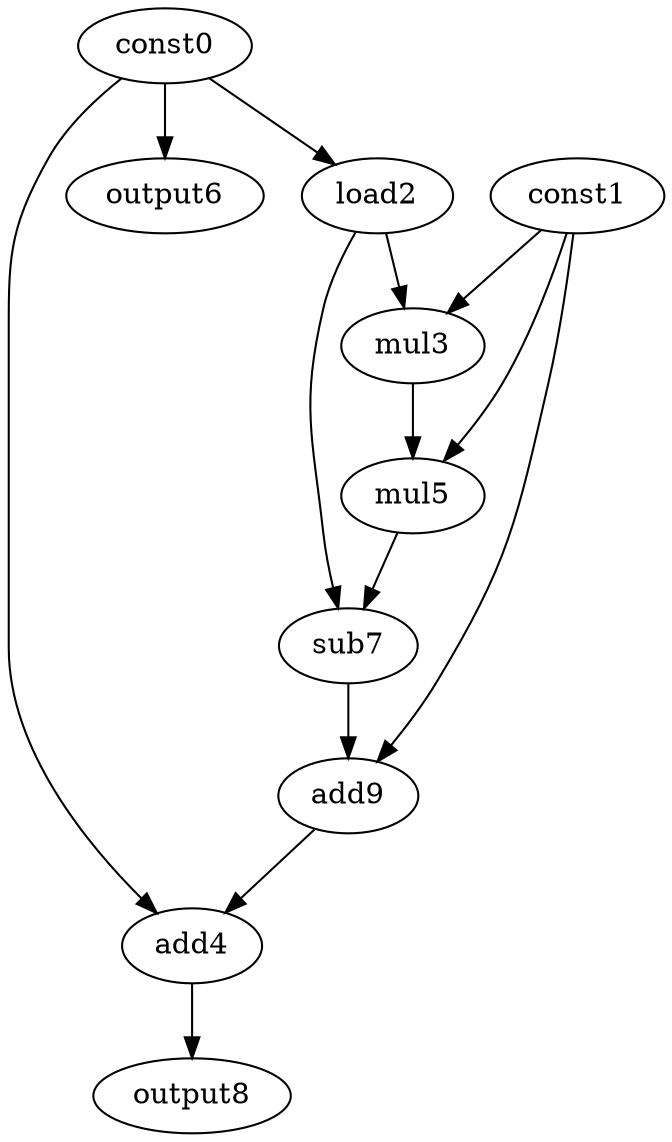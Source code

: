 digraph G { 
const0[opcode=const]; 
const1[opcode=const]; 
load2[opcode=load]; 
mul3[opcode=mul]; 
add4[opcode=add]; 
mul5[opcode=mul]; 
output6[opcode=output]; 
sub7[opcode=sub]; 
output8[opcode=output]; 
add9[opcode=add]; 
const0->load2[operand=0];
const0->output6[operand=0];
const1->mul3[operand=0];
load2->mul3[operand=1];
const1->mul5[operand=0];
mul3->mul5[operand=1];
load2->sub7[operand=0];
mul5->sub7[operand=1];
const1->add9[operand=0];
sub7->add9[operand=1];
const0->add4[operand=0];
add9->add4[operand=1];
add4->output8[operand=0];
}
